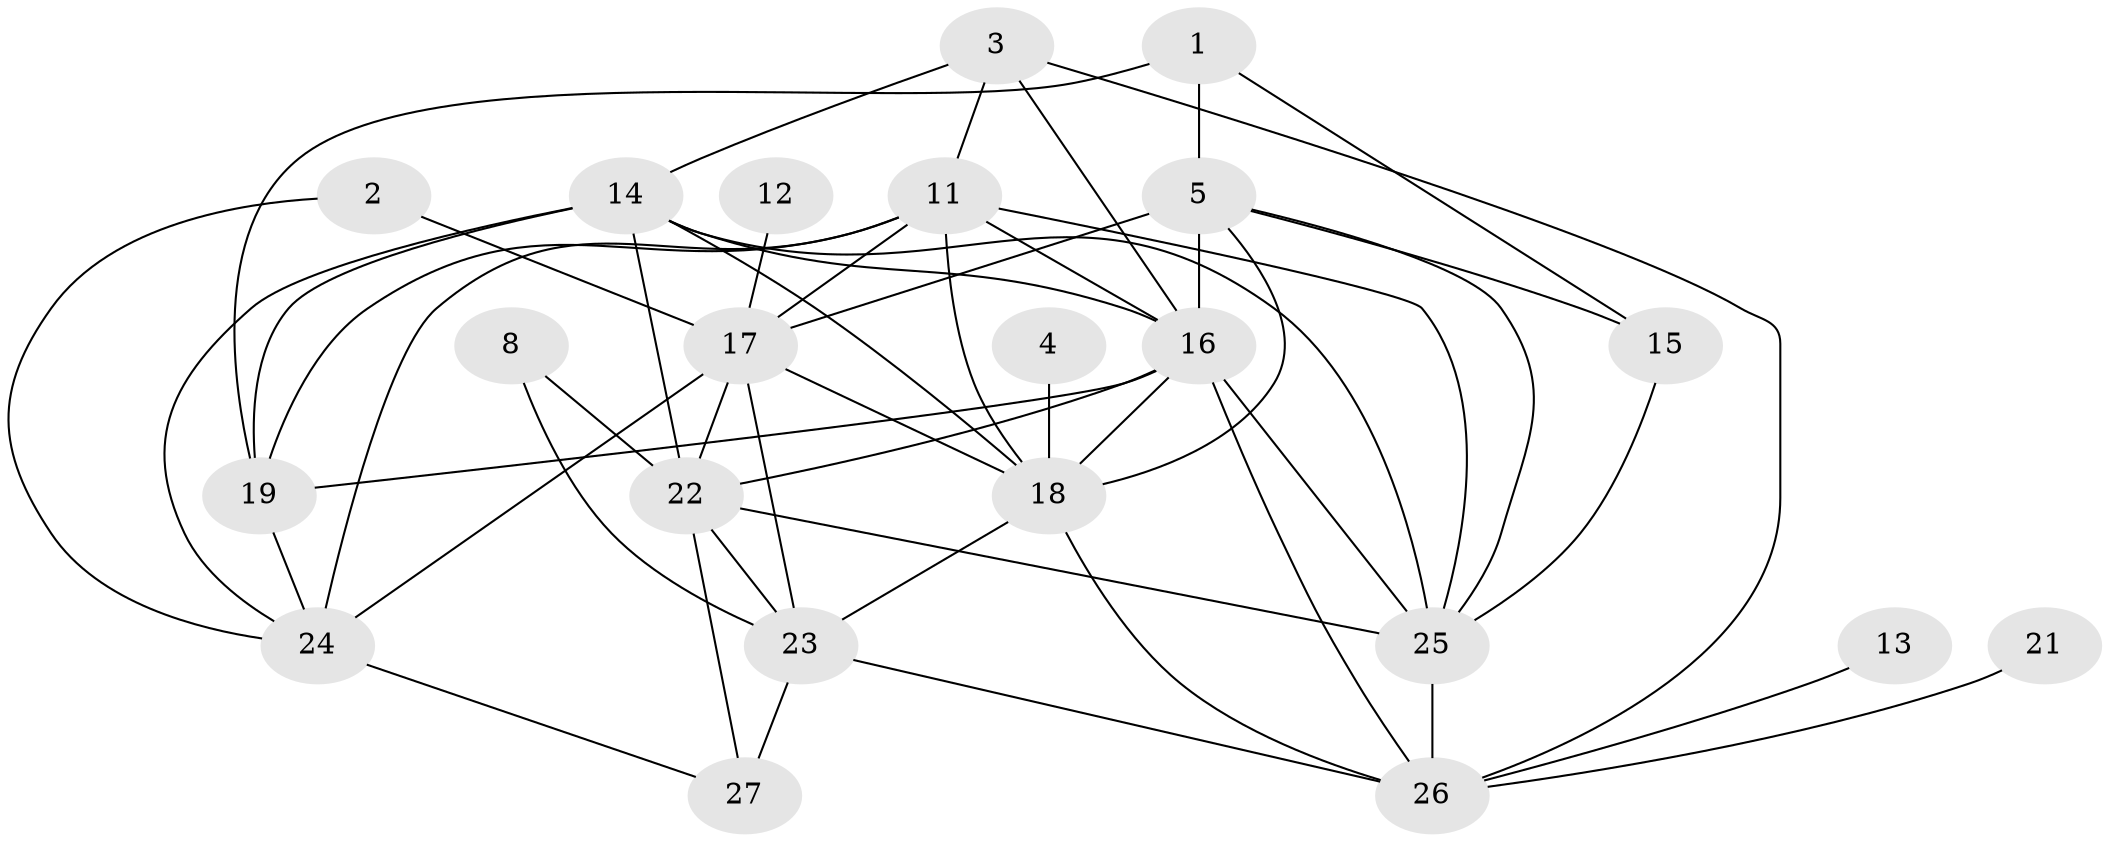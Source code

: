 // original degree distribution, {4: 0.16417910447761194, 1: 0.07462686567164178, 5: 0.1044776119402985, 2: 0.2537313432835821, 3: 0.22388059701492538, 6: 0.08955223880597014, 0: 0.07462686567164178, 7: 0.014925373134328358}
// Generated by graph-tools (version 1.1) at 2025/35/03/04/25 23:35:47]
// undirected, 22 vertices, 52 edges
graph export_dot {
  node [color=gray90,style=filled];
  1;
  2;
  3;
  4;
  5;
  8;
  11;
  12;
  13;
  14;
  15;
  16;
  17;
  18;
  19;
  21;
  22;
  23;
  24;
  25;
  26;
  27;
  1 -- 5 [weight=1.0];
  1 -- 15 [weight=1.0];
  1 -- 19 [weight=1.0];
  2 -- 17 [weight=1.0];
  2 -- 24 [weight=1.0];
  3 -- 11 [weight=1.0];
  3 -- 14 [weight=1.0];
  3 -- 16 [weight=1.0];
  3 -- 26 [weight=1.0];
  4 -- 18 [weight=1.0];
  5 -- 15 [weight=1.0];
  5 -- 16 [weight=1.0];
  5 -- 17 [weight=3.0];
  5 -- 18 [weight=1.0];
  5 -- 25 [weight=1.0];
  8 -- 22 [weight=2.0];
  8 -- 23 [weight=1.0];
  11 -- 16 [weight=2.0];
  11 -- 17 [weight=1.0];
  11 -- 18 [weight=1.0];
  11 -- 19 [weight=1.0];
  11 -- 24 [weight=1.0];
  11 -- 25 [weight=1.0];
  12 -- 17 [weight=1.0];
  13 -- 26 [weight=1.0];
  14 -- 16 [weight=1.0];
  14 -- 18 [weight=1.0];
  14 -- 19 [weight=2.0];
  14 -- 22 [weight=1.0];
  14 -- 24 [weight=1.0];
  14 -- 25 [weight=1.0];
  15 -- 25 [weight=1.0];
  16 -- 18 [weight=2.0];
  16 -- 19 [weight=1.0];
  16 -- 22 [weight=1.0];
  16 -- 25 [weight=1.0];
  16 -- 26 [weight=1.0];
  17 -- 18 [weight=1.0];
  17 -- 22 [weight=1.0];
  17 -- 23 [weight=2.0];
  17 -- 24 [weight=1.0];
  18 -- 23 [weight=1.0];
  18 -- 26 [weight=1.0];
  19 -- 24 [weight=1.0];
  21 -- 26 [weight=1.0];
  22 -- 23 [weight=1.0];
  22 -- 25 [weight=1.0];
  22 -- 27 [weight=1.0];
  23 -- 26 [weight=1.0];
  23 -- 27 [weight=2.0];
  24 -- 27 [weight=1.0];
  25 -- 26 [weight=1.0];
}
